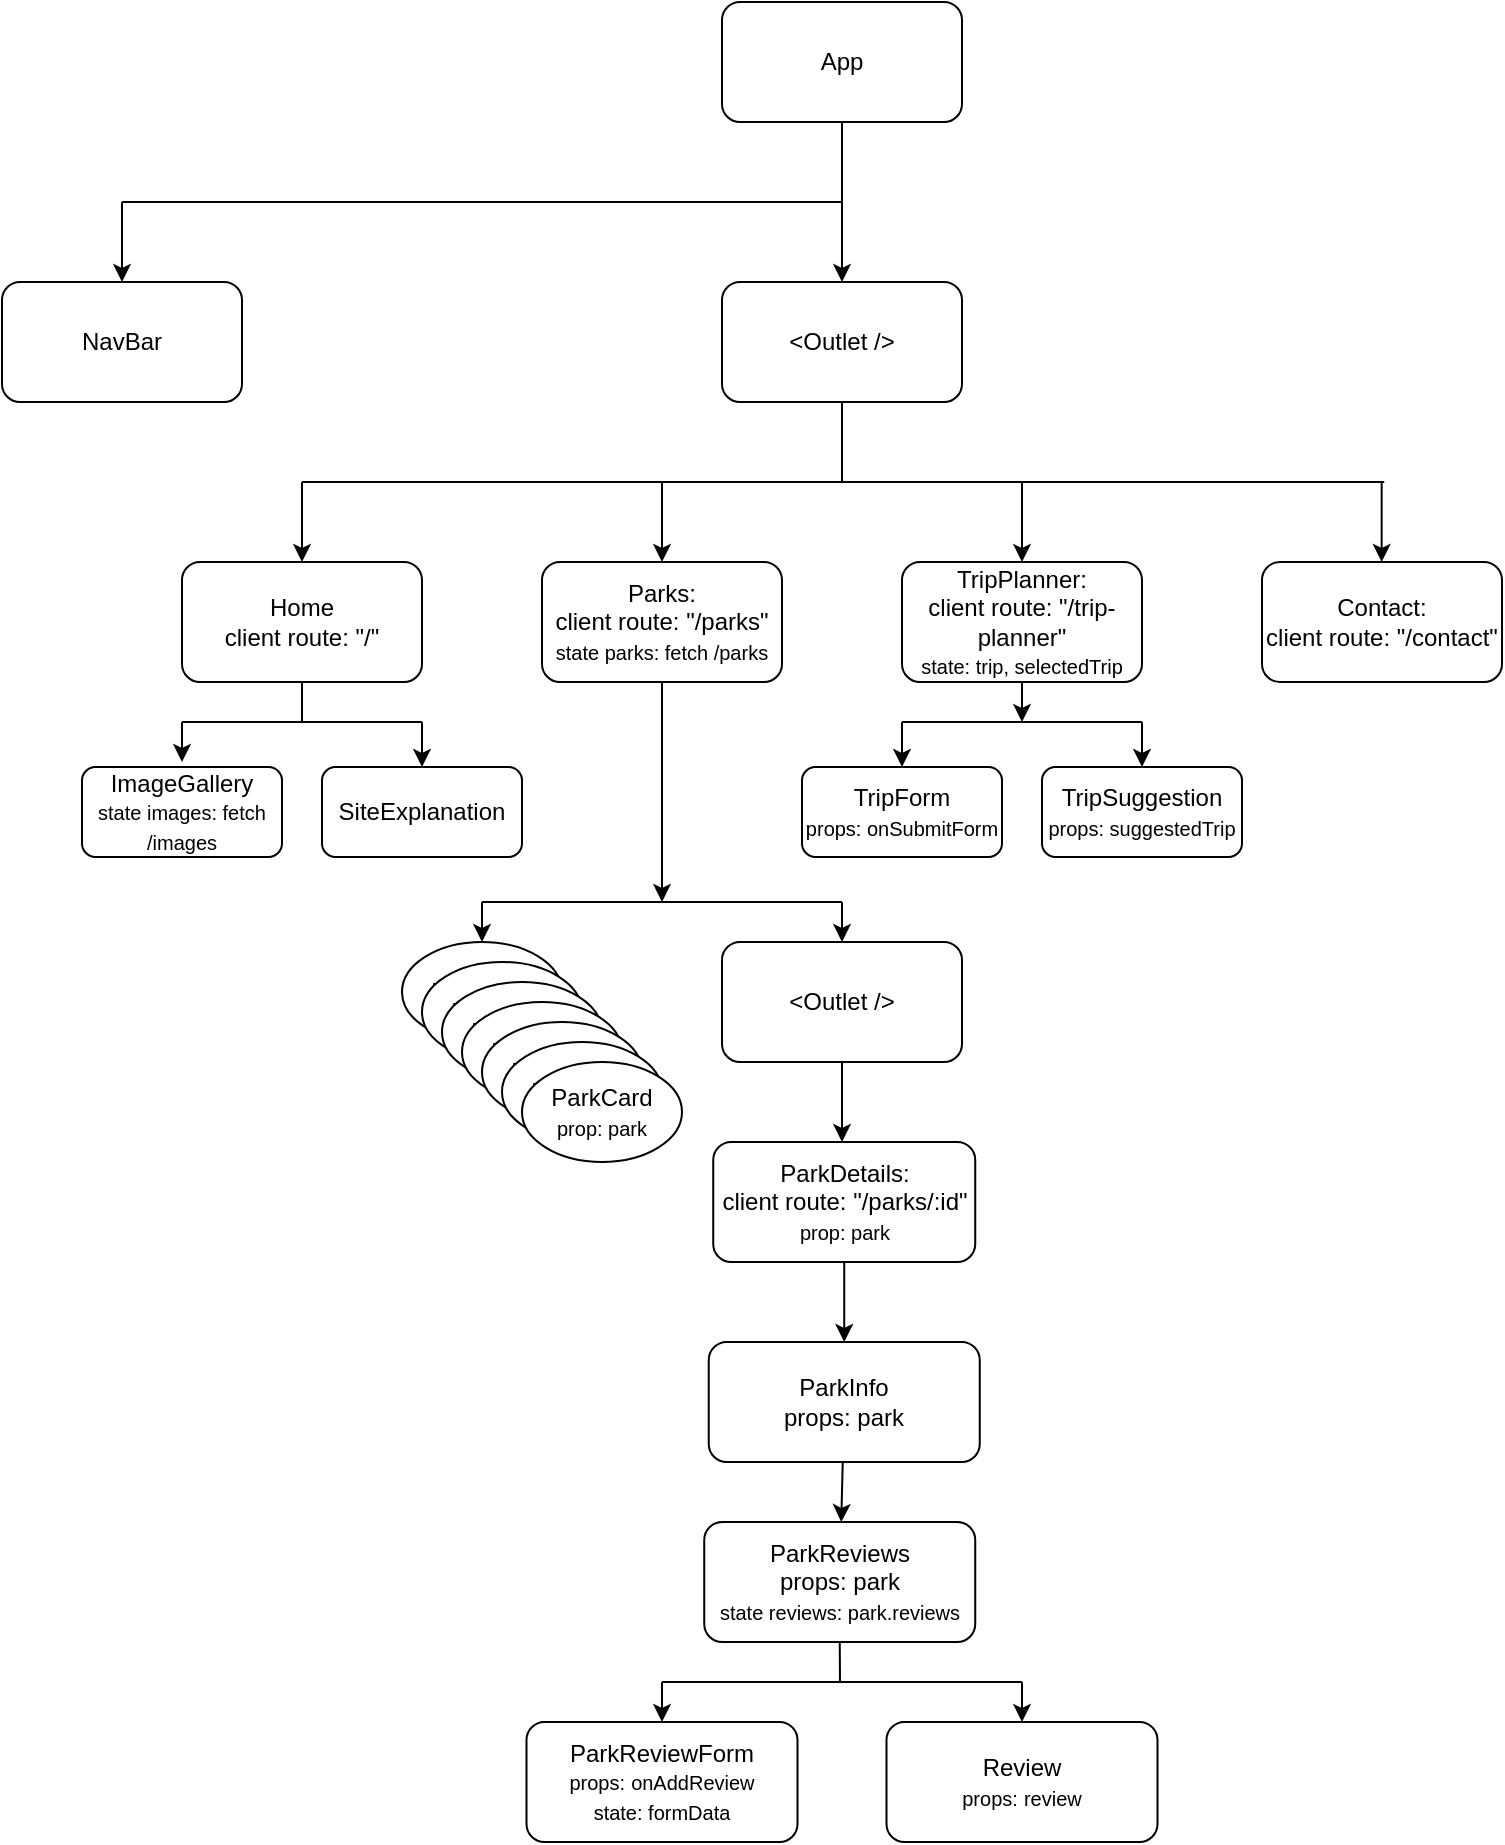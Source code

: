 <mxfile>
    <diagram name="Page-1" id="hoCVPFIHtCYCNbDTjegN">
        <mxGraphModel dx="1540" dy="2303" grid="1" gridSize="10" guides="1" tooltips="1" connect="1" arrows="1" fold="1" page="1" pageScale="1" pageWidth="850" pageHeight="1100" math="0" shadow="0">
            <root>
                <mxCell id="0"/>
                <mxCell id="1" parent="0"/>
                <mxCell id="GsgR1pGMC72x6-u9tPVT-1" value="App" style="rounded=1;whiteSpace=wrap;html=1;" parent="1" vertex="1">
                    <mxGeometry x="360" width="120" height="60" as="geometry"/>
                </mxCell>
                <mxCell id="GsgR1pGMC72x6-u9tPVT-2" value="" style="endArrow=none;html=1;rounded=0;" parent="1" edge="1">
                    <mxGeometry width="50" height="50" relative="1" as="geometry">
                        <mxPoint x="60" y="100" as="sourcePoint"/>
                        <mxPoint x="420" y="100" as="targetPoint"/>
                    </mxGeometry>
                </mxCell>
                <mxCell id="GsgR1pGMC72x6-u9tPVT-3" value="" style="endArrow=classic;html=1;rounded=0;exitX=0.5;exitY=1;exitDx=0;exitDy=0;entryX=0.5;entryY=0;entryDx=0;entryDy=0;" parent="1" source="GsgR1pGMC72x6-u9tPVT-1" target="dwojgbhh6N7wYHI4WprP-19" edge="1">
                    <mxGeometry width="50" height="50" relative="1" as="geometry">
                        <mxPoint x="400" y="410" as="sourcePoint"/>
                        <mxPoint x="420" y="100" as="targetPoint"/>
                    </mxGeometry>
                </mxCell>
                <mxCell id="GsgR1pGMC72x6-u9tPVT-4" value="Home&lt;br&gt;client route: &quot;/&quot;" style="rounded=1;whiteSpace=wrap;html=1;" parent="1" vertex="1">
                    <mxGeometry x="90" y="280" width="120" height="60" as="geometry"/>
                </mxCell>
                <mxCell id="GsgR1pGMC72x6-u9tPVT-5" value="" style="endArrow=classic;html=1;rounded=0;entryX=0.5;entryY=0;entryDx=0;entryDy=0;" parent="1" target="GsgR1pGMC72x6-u9tPVT-4" edge="1">
                    <mxGeometry width="50" height="50" relative="1" as="geometry">
                        <mxPoint x="150" y="240" as="sourcePoint"/>
                        <mxPoint x="330" y="280" as="targetPoint"/>
                    </mxGeometry>
                </mxCell>
                <mxCell id="GsgR1pGMC72x6-u9tPVT-12" value="ImageGallery&lt;br&gt;&lt;font style=&quot;font-size: 10px;&quot;&gt;state images: fetch /images&lt;/font&gt;" style="whiteSpace=wrap;html=1;rounded=1;" parent="1" vertex="1">
                    <mxGeometry x="40" y="382.5" width="100" height="45" as="geometry"/>
                </mxCell>
                <mxCell id="GsgR1pGMC72x6-u9tPVT-18" value="" style="edgeStyle=orthogonalEdgeStyle;rounded=0;orthogonalLoop=1;jettySize=auto;html=1;" parent="1" source="GsgR1pGMC72x6-u9tPVT-14" edge="1">
                    <mxGeometry relative="1" as="geometry">
                        <mxPoint x="330" y="450" as="targetPoint"/>
                    </mxGeometry>
                </mxCell>
                <mxCell id="GsgR1pGMC72x6-u9tPVT-14" value="Parks:&lt;br&gt;client route: &quot;/parks&quot;&lt;br style=&quot;font-size: 11px;&quot;&gt;&lt;font size=&quot;1&quot;&gt;state parks: fetch /parks&lt;/font&gt;" style="rounded=1;whiteSpace=wrap;html=1;" parent="1" vertex="1">
                    <mxGeometry x="270" y="280" width="120" height="60" as="geometry"/>
                </mxCell>
                <mxCell id="GsgR1pGMC72x6-u9tPVT-15" value="TripPlanner:&lt;br&gt;client route: &quot;/trip-planner&quot;&lt;br style=&quot;font-size: 11px;&quot;&gt;&lt;font size=&quot;1&quot;&gt;state: trip, selectedTrip&lt;/font&gt;" style="rounded=1;whiteSpace=wrap;html=1;" parent="1" vertex="1">
                    <mxGeometry x="450" y="280" width="120" height="60" as="geometry"/>
                </mxCell>
                <mxCell id="GsgR1pGMC72x6-u9tPVT-16" value="" style="endArrow=classic;html=1;rounded=0;entryX=0.5;entryY=0;entryDx=0;entryDy=0;" parent="1" target="GsgR1pGMC72x6-u9tPVT-14" edge="1">
                    <mxGeometry width="50" height="50" relative="1" as="geometry">
                        <mxPoint x="330" y="240" as="sourcePoint"/>
                        <mxPoint x="340" y="250" as="targetPoint"/>
                    </mxGeometry>
                </mxCell>
                <mxCell id="GsgR1pGMC72x6-u9tPVT-19" value="ParkCard" style="ellipse;whiteSpace=wrap;html=1;" parent="1" vertex="1">
                    <mxGeometry x="200" y="470" width="80" height="50" as="geometry"/>
                </mxCell>
                <mxCell id="GsgR1pGMC72x6-u9tPVT-20" value="ParkCard" style="ellipse;whiteSpace=wrap;html=1;" parent="1" vertex="1">
                    <mxGeometry x="210" y="480" width="80" height="50" as="geometry"/>
                </mxCell>
                <mxCell id="GsgR1pGMC72x6-u9tPVT-21" value="ParkCard" style="ellipse;whiteSpace=wrap;html=1;" parent="1" vertex="1">
                    <mxGeometry x="220" y="490" width="80" height="50" as="geometry"/>
                </mxCell>
                <mxCell id="GsgR1pGMC72x6-u9tPVT-22" value="ParkCard" style="ellipse;whiteSpace=wrap;html=1;" parent="1" vertex="1">
                    <mxGeometry x="230" y="500" width="80" height="50" as="geometry"/>
                </mxCell>
                <mxCell id="GsgR1pGMC72x6-u9tPVT-23" value="ParkCard" style="ellipse;whiteSpace=wrap;html=1;" parent="1" vertex="1">
                    <mxGeometry x="240" y="510" width="80" height="50" as="geometry"/>
                </mxCell>
                <mxCell id="GsgR1pGMC72x6-u9tPVT-24" value="ParkCard" style="ellipse;whiteSpace=wrap;html=1;" parent="1" vertex="1">
                    <mxGeometry x="250" y="520" width="80" height="50" as="geometry"/>
                </mxCell>
                <mxCell id="GsgR1pGMC72x6-u9tPVT-25" value="ParkCard&lt;br style=&quot;font-size: 11px;&quot;&gt;&lt;font size=&quot;1&quot;&gt;prop: park&lt;/font&gt;" style="ellipse;whiteSpace=wrap;html=1;" parent="1" vertex="1">
                    <mxGeometry x="260" y="530" width="80" height="50" as="geometry"/>
                </mxCell>
                <mxCell id="GsgR1pGMC72x6-u9tPVT-26" value="" style="endArrow=classic;html=1;rounded=0;entryX=0.5;entryY=0;entryDx=0;entryDy=0;" parent="1" target="GsgR1pGMC72x6-u9tPVT-15" edge="1">
                    <mxGeometry width="50" height="50" relative="1" as="geometry">
                        <mxPoint x="510" y="240" as="sourcePoint"/>
                        <mxPoint x="340" y="250" as="targetPoint"/>
                    </mxGeometry>
                </mxCell>
                <mxCell id="8" value="" style="edgeStyle=none;html=1;" parent="1" source="GsgR1pGMC72x6-u9tPVT-29" target="2" edge="1">
                    <mxGeometry relative="1" as="geometry"/>
                </mxCell>
                <mxCell id="GsgR1pGMC72x6-u9tPVT-29" value="ParkInfo&lt;br&gt;props: park" style="rounded=1;whiteSpace=wrap;html=1;" parent="1" vertex="1">
                    <mxGeometry x="353.37" y="670" width="135.5" height="60" as="geometry"/>
                </mxCell>
                <mxCell id="GsgR1pGMC72x6-u9tPVT-43" value="ParkDetails:&lt;br&gt;client route: &quot;/parks/:id&quot;&lt;br style=&quot;font-size: 10px;&quot;&gt;&lt;font size=&quot;1&quot;&gt;prop: park&lt;/font&gt;" style="rounded=1;whiteSpace=wrap;html=1;" parent="1" vertex="1">
                    <mxGeometry x="355.62" y="570" width="131" height="60" as="geometry"/>
                </mxCell>
                <mxCell id="GsgR1pGMC72x6-u9tPVT-45" value="" style="endArrow=classic;html=1;rounded=0;exitX=0.5;exitY=1;exitDx=0;exitDy=0;" parent="1" source="GsgR1pGMC72x6-u9tPVT-43" edge="1">
                    <mxGeometry width="50" height="50" relative="1" as="geometry">
                        <mxPoint x="371.12" y="600" as="sourcePoint"/>
                        <mxPoint x="421.12" y="670" as="targetPoint"/>
                    </mxGeometry>
                </mxCell>
                <mxCell id="GsgR1pGMC72x6-u9tPVT-46" value="ParkReviewForm&lt;br style=&quot;font-size: 11px;&quot;&gt;&lt;font size=&quot;1&quot; style=&quot;&quot;&gt;props:&lt;/font&gt;&lt;font style=&quot;font-size: 11px;&quot;&gt; &lt;/font&gt;&lt;font style=&quot;&quot;&gt;&lt;font style=&quot;font-size: 10px;&quot;&gt;onAddReview&lt;/font&gt;&lt;br&gt;&lt;/font&gt;&lt;font size=&quot;1&quot;&gt;state: formData&lt;/font&gt;" style="whiteSpace=wrap;html=1;rounded=1;" parent="1" vertex="1">
                    <mxGeometry x="262.25" y="860" width="135.5" height="60" as="geometry"/>
                </mxCell>
                <mxCell id="2" value="ParkReviews&lt;br&gt;props: park&lt;br style=&quot;font-size: 11px;&quot;&gt;&lt;font size=&quot;1&quot;&gt;state reviews: park.reviews&lt;/font&gt;" style="rounded=1;whiteSpace=wrap;html=1;" parent="1" vertex="1">
                    <mxGeometry x="351.12" y="760" width="135.5" height="60" as="geometry"/>
                </mxCell>
                <mxCell id="dwojgbhh6N7wYHI4WprP-8" value="Contact:&lt;br&gt;client route: &quot;/contact&quot;" style="rounded=1;whiteSpace=wrap;html=1;" parent="1" vertex="1">
                    <mxGeometry x="630" y="280" width="120" height="60" as="geometry"/>
                </mxCell>
                <mxCell id="dwojgbhh6N7wYHI4WprP-9" value="" style="endArrow=classic;html=1;rounded=0;entryX=0.5;entryY=0;entryDx=0;entryDy=0;" parent="1" edge="1">
                    <mxGeometry width="50" height="50" relative="1" as="geometry">
                        <mxPoint x="689.83" y="240" as="sourcePoint"/>
                        <mxPoint x="689.83" y="280" as="targetPoint"/>
                    </mxGeometry>
                </mxCell>
                <mxCell id="dwojgbhh6N7wYHI4WprP-10" value="SiteExplanation" style="whiteSpace=wrap;html=1;rounded=1;" parent="1" vertex="1">
                    <mxGeometry x="160" y="382.5" width="100" height="45" as="geometry"/>
                </mxCell>
                <mxCell id="dwojgbhh6N7wYHI4WprP-12" value="" style="endArrow=none;html=1;rounded=0;" parent="1" edge="1">
                    <mxGeometry width="50" height="50" relative="1" as="geometry">
                        <mxPoint x="90" y="360" as="sourcePoint"/>
                        <mxPoint x="210" y="360" as="targetPoint"/>
                    </mxGeometry>
                </mxCell>
                <mxCell id="dwojgbhh6N7wYHI4WprP-13" value="" style="endArrow=classic;html=1;rounded=0;" parent="1" edge="1">
                    <mxGeometry width="50" height="50" relative="1" as="geometry">
                        <mxPoint x="90" y="360" as="sourcePoint"/>
                        <mxPoint x="90" y="380" as="targetPoint"/>
                    </mxGeometry>
                </mxCell>
                <mxCell id="dwojgbhh6N7wYHI4WprP-14" value="" style="endArrow=classic;html=1;rounded=0;entryX=0.5;entryY=0;entryDx=0;entryDy=0;" parent="1" target="dwojgbhh6N7wYHI4WprP-10" edge="1">
                    <mxGeometry width="50" height="50" relative="1" as="geometry">
                        <mxPoint x="210" y="360" as="sourcePoint"/>
                        <mxPoint x="230" y="380" as="targetPoint"/>
                    </mxGeometry>
                </mxCell>
                <mxCell id="dwojgbhh6N7wYHI4WprP-16" value="" style="endArrow=none;html=1;rounded=0;exitX=0.5;exitY=1;exitDx=0;exitDy=0;" parent="1" source="GsgR1pGMC72x6-u9tPVT-4" edge="1">
                    <mxGeometry width="50" height="50" relative="1" as="geometry">
                        <mxPoint x="140" y="360" as="sourcePoint"/>
                        <mxPoint x="150" y="360" as="targetPoint"/>
                    </mxGeometry>
                </mxCell>
                <mxCell id="dwojgbhh6N7wYHI4WprP-17" value="NavBar" style="rounded=1;whiteSpace=wrap;html=1;" parent="1" vertex="1">
                    <mxGeometry y="140" width="120" height="60" as="geometry"/>
                </mxCell>
                <mxCell id="dwojgbhh6N7wYHI4WprP-18" value="" style="endArrow=classic;html=1;rounded=0;entryX=0.5;entryY=0;entryDx=0;entryDy=0;" parent="1" target="dwojgbhh6N7wYHI4WprP-17" edge="1">
                    <mxGeometry width="50" height="50" relative="1" as="geometry">
                        <mxPoint x="60" y="100" as="sourcePoint"/>
                        <mxPoint x="180" y="150" as="targetPoint"/>
                    </mxGeometry>
                </mxCell>
                <mxCell id="dwojgbhh6N7wYHI4WprP-19" value="&amp;lt;Outlet /&amp;gt;&lt;br&gt;" style="rounded=1;whiteSpace=wrap;html=1;" parent="1" vertex="1">
                    <mxGeometry x="360" y="140" width="120" height="60" as="geometry"/>
                </mxCell>
                <mxCell id="dwojgbhh6N7wYHI4WprP-20" value="" style="endArrow=none;html=1;rounded=0;" parent="1" edge="1">
                    <mxGeometry width="50" height="50" relative="1" as="geometry">
                        <mxPoint x="150" y="240" as="sourcePoint"/>
                        <mxPoint x="691.111" y="240" as="targetPoint"/>
                    </mxGeometry>
                </mxCell>
                <mxCell id="dwojgbhh6N7wYHI4WprP-21" value="" style="endArrow=none;html=1;rounded=0;entryX=0.5;entryY=1;entryDx=0;entryDy=0;" parent="1" target="dwojgbhh6N7wYHI4WprP-19" edge="1">
                    <mxGeometry width="50" height="50" relative="1" as="geometry">
                        <mxPoint x="420" y="240" as="sourcePoint"/>
                        <mxPoint x="470" y="200" as="targetPoint"/>
                    </mxGeometry>
                </mxCell>
                <mxCell id="dwojgbhh6N7wYHI4WprP-30" value="TripForm&lt;br&gt;&lt;font style=&quot;font-size: 10px;&quot;&gt;props: onSubmitForm&lt;/font&gt;" style="whiteSpace=wrap;html=1;rounded=1;" parent="1" vertex="1">
                    <mxGeometry x="400" y="382.5" width="100" height="45" as="geometry"/>
                </mxCell>
                <mxCell id="dwojgbhh6N7wYHI4WprP-31" value="TripSuggestion&lt;br&gt;&lt;font style=&quot;font-size: 10px;&quot;&gt;props: suggestedTrip&lt;/font&gt;" style="whiteSpace=wrap;html=1;rounded=1;" parent="1" vertex="1">
                    <mxGeometry x="520" y="382.5" width="100" height="45" as="geometry"/>
                </mxCell>
                <mxCell id="dwojgbhh6N7wYHI4WprP-32" value="" style="endArrow=none;html=1;rounded=0;" parent="1" edge="1">
                    <mxGeometry width="50" height="50" relative="1" as="geometry">
                        <mxPoint x="450" y="360" as="sourcePoint"/>
                        <mxPoint x="570" y="360" as="targetPoint"/>
                    </mxGeometry>
                </mxCell>
                <mxCell id="dwojgbhh6N7wYHI4WprP-33" value="" style="endArrow=classic;html=1;rounded=0;" parent="1" target="dwojgbhh6N7wYHI4WprP-30" edge="1">
                    <mxGeometry width="50" height="50" relative="1" as="geometry">
                        <mxPoint x="450" y="360" as="sourcePoint"/>
                        <mxPoint x="540" y="320" as="targetPoint"/>
                    </mxGeometry>
                </mxCell>
                <mxCell id="dwojgbhh6N7wYHI4WprP-34" value="" style="endArrow=classic;html=1;rounded=0;entryX=0.5;entryY=0;entryDx=0;entryDy=0;" parent="1" target="dwojgbhh6N7wYHI4WprP-31" edge="1">
                    <mxGeometry width="50" height="50" relative="1" as="geometry">
                        <mxPoint x="570" y="360" as="sourcePoint"/>
                        <mxPoint x="570" y="330" as="targetPoint"/>
                    </mxGeometry>
                </mxCell>
                <mxCell id="dwojgbhh6N7wYHI4WprP-35" value="" style="endArrow=classic;html=1;rounded=0;exitX=0.5;exitY=1;exitDx=0;exitDy=0;" parent="1" source="GsgR1pGMC72x6-u9tPVT-15" edge="1">
                    <mxGeometry width="50" height="50" relative="1" as="geometry">
                        <mxPoint x="490" y="430" as="sourcePoint"/>
                        <mxPoint x="510" y="360" as="targetPoint"/>
                    </mxGeometry>
                </mxCell>
                <mxCell id="dwojgbhh6N7wYHI4WprP-37" value="" style="endArrow=none;html=1;rounded=0;" parent="1" edge="1">
                    <mxGeometry width="50" height="50" relative="1" as="geometry">
                        <mxPoint x="240" y="450" as="sourcePoint"/>
                        <mxPoint x="420" y="450" as="targetPoint"/>
                    </mxGeometry>
                </mxCell>
                <mxCell id="dwojgbhh6N7wYHI4WprP-38" value="" style="endArrow=classic;html=1;rounded=0;entryX=0.5;entryY=0;entryDx=0;entryDy=0;" parent="1" target="GsgR1pGMC72x6-u9tPVT-19" edge="1">
                    <mxGeometry width="50" height="50" relative="1" as="geometry">
                        <mxPoint x="240" y="450" as="sourcePoint"/>
                        <mxPoint x="280" y="540" as="targetPoint"/>
                    </mxGeometry>
                </mxCell>
                <mxCell id="dwojgbhh6N7wYHI4WprP-39" value="" style="endArrow=classic;html=1;rounded=0;" parent="1" edge="1">
                    <mxGeometry width="50" height="50" relative="1" as="geometry">
                        <mxPoint x="420" y="450" as="sourcePoint"/>
                        <mxPoint x="420" y="470" as="targetPoint"/>
                    </mxGeometry>
                </mxCell>
                <mxCell id="dwojgbhh6N7wYHI4WprP-40" value="&amp;lt;Outlet /&amp;gt;&lt;br&gt;" style="rounded=1;whiteSpace=wrap;html=1;" parent="1" vertex="1">
                    <mxGeometry x="360" y="470" width="120" height="60" as="geometry"/>
                </mxCell>
                <mxCell id="dwojgbhh6N7wYHI4WprP-41" value="" style="endArrow=classic;html=1;rounded=0;exitX=0.5;exitY=1;exitDx=0;exitDy=0;" parent="1" source="dwojgbhh6N7wYHI4WprP-40" edge="1">
                    <mxGeometry width="50" height="50" relative="1" as="geometry">
                        <mxPoint x="440" y="570" as="sourcePoint"/>
                        <mxPoint x="420" y="570" as="targetPoint"/>
                    </mxGeometry>
                </mxCell>
                <mxCell id="dwojgbhh6N7wYHI4WprP-44" value="" style="endArrow=none;html=1;rounded=0;exitX=0.5;exitY=1;exitDx=0;exitDy=0;" parent="1" source="2" edge="1">
                    <mxGeometry width="50" height="50" relative="1" as="geometry">
                        <mxPoint x="360" y="770" as="sourcePoint"/>
                        <mxPoint x="419" y="840" as="targetPoint"/>
                    </mxGeometry>
                </mxCell>
                <mxCell id="dwojgbhh6N7wYHI4WprP-45" value="" style="endArrow=none;html=1;rounded=0;" parent="1" edge="1">
                    <mxGeometry width="50" height="50" relative="1" as="geometry">
                        <mxPoint x="330" y="840" as="sourcePoint"/>
                        <mxPoint x="510" y="840" as="targetPoint"/>
                    </mxGeometry>
                </mxCell>
                <mxCell id="dwojgbhh6N7wYHI4WprP-46" value="" style="endArrow=classic;html=1;rounded=0;entryX=0.5;entryY=0;entryDx=0;entryDy=0;" parent="1" target="GsgR1pGMC72x6-u9tPVT-46" edge="1">
                    <mxGeometry width="50" height="50" relative="1" as="geometry">
                        <mxPoint x="330" y="840" as="sourcePoint"/>
                        <mxPoint x="350" y="750" as="targetPoint"/>
                    </mxGeometry>
                </mxCell>
                <mxCell id="dwojgbhh6N7wYHI4WprP-47" value="Review&lt;br style=&quot;font-size: 11px;&quot;&gt;&lt;font size=&quot;1&quot; style=&quot;&quot;&gt;props:&lt;/font&gt;&lt;font style=&quot;font-size: 11px;&quot;&gt;&amp;nbsp;&lt;/font&gt;&lt;font style=&quot;font-size: 10px;&quot;&gt;review&lt;/font&gt;" style="whiteSpace=wrap;html=1;rounded=1;" parent="1" vertex="1">
                    <mxGeometry x="442.25" y="860" width="135.5" height="60" as="geometry"/>
                </mxCell>
                <mxCell id="dwojgbhh6N7wYHI4WprP-48" value="" style="endArrow=classic;html=1;rounded=0;entryX=0.5;entryY=0;entryDx=0;entryDy=0;" parent="1" target="dwojgbhh6N7wYHI4WprP-47" edge="1">
                    <mxGeometry width="50" height="50" relative="1" as="geometry">
                        <mxPoint x="510" y="840" as="sourcePoint"/>
                        <mxPoint x="530" y="690" as="targetPoint"/>
                    </mxGeometry>
                </mxCell>
            </root>
        </mxGraphModel>
    </diagram>
</mxfile>
